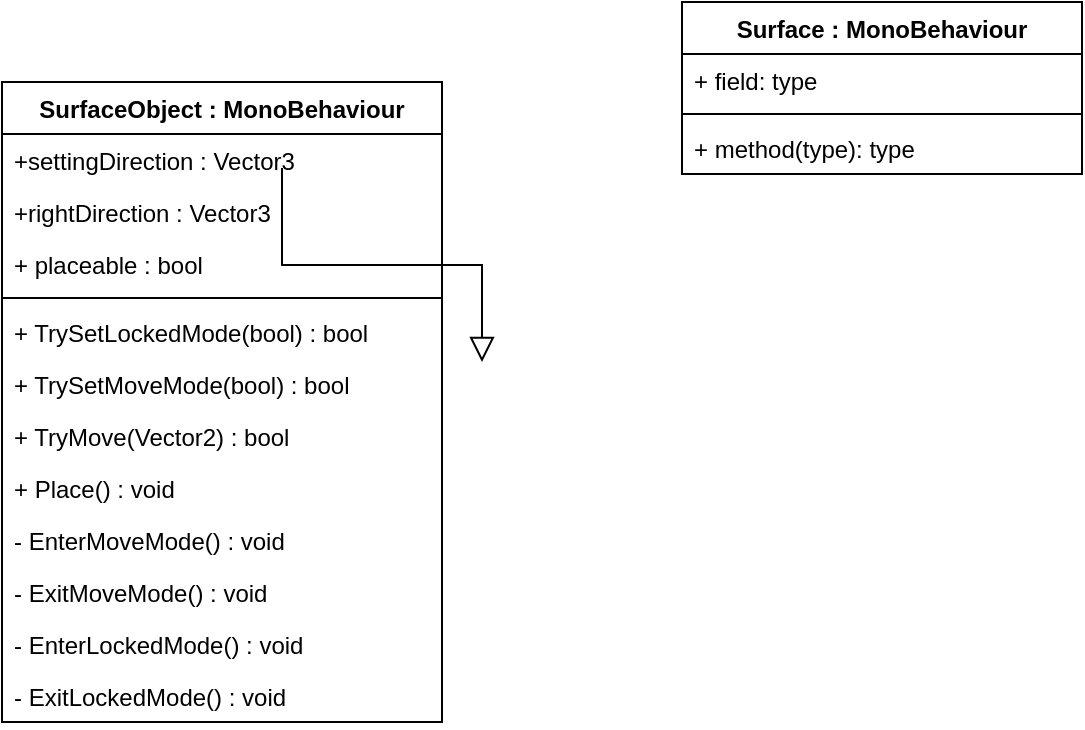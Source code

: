 <mxfile version="21.6.8" type="github">
  <diagram id="C5RBs43oDa-KdzZeNtuy" name="Page-1">
    <mxGraphModel dx="1434" dy="790" grid="1" gridSize="10" guides="1" tooltips="1" connect="1" arrows="1" fold="1" page="1" pageScale="1" pageWidth="827" pageHeight="1169" math="0" shadow="0">
      <root>
        <mxCell id="WIyWlLk6GJQsqaUBKTNV-0" />
        <mxCell id="WIyWlLk6GJQsqaUBKTNV-1" parent="WIyWlLk6GJQsqaUBKTNV-0" />
        <mxCell id="zkfFHV4jXpPFQw0GAbJ--12" value="" style="endArrow=block;endSize=10;endFill=0;shadow=0;strokeWidth=1;rounded=0;edgeStyle=elbowEdgeStyle;elbow=vertical;" parent="WIyWlLk6GJQsqaUBKTNV-1" source="zkfFHV4jXpPFQw0GAbJ--6" edge="1">
          <mxGeometry width="160" relative="1" as="geometry">
            <mxPoint x="200" y="203" as="sourcePoint" />
            <mxPoint x="300" y="300" as="targetPoint" />
          </mxGeometry>
        </mxCell>
        <mxCell id="c43BizI9tzBV7hTWC1oa-2" value="SurfaceObject : MonoBehaviour" style="swimlane;fontStyle=1;align=center;verticalAlign=top;childLayout=stackLayout;horizontal=1;startSize=26;horizontalStack=0;resizeParent=1;resizeParentMax=0;resizeLast=0;collapsible=1;marginBottom=0;whiteSpace=wrap;html=1;" vertex="1" parent="WIyWlLk6GJQsqaUBKTNV-1">
          <mxGeometry x="60" y="160" width="220" height="320" as="geometry" />
        </mxCell>
        <mxCell id="c43BizI9tzBV7hTWC1oa-3" value="+settingDirection : Vector3" style="text;strokeColor=none;fillColor=none;align=left;verticalAlign=top;spacingLeft=4;spacingRight=4;overflow=hidden;rotatable=0;points=[[0,0.5],[1,0.5]];portConstraint=eastwest;whiteSpace=wrap;html=1;" vertex="1" parent="c43BizI9tzBV7hTWC1oa-2">
          <mxGeometry y="26" width="220" height="26" as="geometry" />
        </mxCell>
        <mxCell id="c43BizI9tzBV7hTWC1oa-21" value="+rightDirection : Vector3" style="text;strokeColor=none;fillColor=none;align=left;verticalAlign=top;spacingLeft=4;spacingRight=4;overflow=hidden;rotatable=0;points=[[0,0.5],[1,0.5]];portConstraint=eastwest;whiteSpace=wrap;html=1;" vertex="1" parent="c43BizI9tzBV7hTWC1oa-2">
          <mxGeometry y="52" width="220" height="26" as="geometry" />
        </mxCell>
        <mxCell id="c43BizI9tzBV7hTWC1oa-10" value="+ placeable : bool" style="text;strokeColor=none;fillColor=none;align=left;verticalAlign=top;spacingLeft=4;spacingRight=4;overflow=hidden;rotatable=0;points=[[0,0.5],[1,0.5]];portConstraint=eastwest;whiteSpace=wrap;html=1;" vertex="1" parent="c43BizI9tzBV7hTWC1oa-2">
          <mxGeometry y="78" width="220" height="26" as="geometry" />
        </mxCell>
        <mxCell id="c43BizI9tzBV7hTWC1oa-4" value="" style="line;strokeWidth=1;fillColor=none;align=left;verticalAlign=middle;spacingTop=-1;spacingLeft=3;spacingRight=3;rotatable=0;labelPosition=right;points=[];portConstraint=eastwest;strokeColor=inherit;" vertex="1" parent="c43BizI9tzBV7hTWC1oa-2">
          <mxGeometry y="104" width="220" height="8" as="geometry" />
        </mxCell>
        <mxCell id="c43BizI9tzBV7hTWC1oa-5" value="+ TrySetLockedMode(bool) : bool" style="text;strokeColor=none;fillColor=none;align=left;verticalAlign=top;spacingLeft=4;spacingRight=4;overflow=hidden;rotatable=0;points=[[0,0.5],[1,0.5]];portConstraint=eastwest;whiteSpace=wrap;html=1;" vertex="1" parent="c43BizI9tzBV7hTWC1oa-2">
          <mxGeometry y="112" width="220" height="26" as="geometry" />
        </mxCell>
        <mxCell id="c43BizI9tzBV7hTWC1oa-9" value="+ TrySetMoveMode(bool) : bool" style="text;strokeColor=none;fillColor=none;align=left;verticalAlign=top;spacingLeft=4;spacingRight=4;overflow=hidden;rotatable=0;points=[[0,0.5],[1,0.5]];portConstraint=eastwest;whiteSpace=wrap;html=1;" vertex="1" parent="c43BizI9tzBV7hTWC1oa-2">
          <mxGeometry y="138" width="220" height="26" as="geometry" />
        </mxCell>
        <mxCell id="c43BizI9tzBV7hTWC1oa-19" value="+ TryMove(Vector2) : bool" style="text;strokeColor=none;fillColor=none;align=left;verticalAlign=top;spacingLeft=4;spacingRight=4;overflow=hidden;rotatable=0;points=[[0,0.5],[1,0.5]];portConstraint=eastwest;whiteSpace=wrap;html=1;" vertex="1" parent="c43BizI9tzBV7hTWC1oa-2">
          <mxGeometry y="164" width="220" height="26" as="geometry" />
        </mxCell>
        <mxCell id="c43BizI9tzBV7hTWC1oa-20" value="+ Place() : void" style="text;strokeColor=none;fillColor=none;align=left;verticalAlign=top;spacingLeft=4;spacingRight=4;overflow=hidden;rotatable=0;points=[[0,0.5],[1,0.5]];portConstraint=eastwest;whiteSpace=wrap;html=1;" vertex="1" parent="c43BizI9tzBV7hTWC1oa-2">
          <mxGeometry y="190" width="220" height="26" as="geometry" />
        </mxCell>
        <mxCell id="c43BizI9tzBV7hTWC1oa-15" value="- EnterMoveMode() : void" style="text;strokeColor=none;fillColor=none;align=left;verticalAlign=top;spacingLeft=4;spacingRight=4;overflow=hidden;rotatable=0;points=[[0,0.5],[1,0.5]];portConstraint=eastwest;whiteSpace=wrap;html=1;" vertex="1" parent="c43BizI9tzBV7hTWC1oa-2">
          <mxGeometry y="216" width="220" height="26" as="geometry" />
        </mxCell>
        <mxCell id="c43BizI9tzBV7hTWC1oa-16" value="- ExitMoveMode() : void" style="text;strokeColor=none;fillColor=none;align=left;verticalAlign=top;spacingLeft=4;spacingRight=4;overflow=hidden;rotatable=0;points=[[0,0.5],[1,0.5]];portConstraint=eastwest;whiteSpace=wrap;html=1;" vertex="1" parent="c43BizI9tzBV7hTWC1oa-2">
          <mxGeometry y="242" width="220" height="26" as="geometry" />
        </mxCell>
        <mxCell id="c43BizI9tzBV7hTWC1oa-17" value="- EnterLockedMode() : void" style="text;strokeColor=none;fillColor=none;align=left;verticalAlign=top;spacingLeft=4;spacingRight=4;overflow=hidden;rotatable=0;points=[[0,0.5],[1,0.5]];portConstraint=eastwest;whiteSpace=wrap;html=1;" vertex="1" parent="c43BizI9tzBV7hTWC1oa-2">
          <mxGeometry y="268" width="220" height="26" as="geometry" />
        </mxCell>
        <mxCell id="c43BizI9tzBV7hTWC1oa-18" value="- ExitLockedMode() : void" style="text;strokeColor=none;fillColor=none;align=left;verticalAlign=top;spacingLeft=4;spacingRight=4;overflow=hidden;rotatable=0;points=[[0,0.5],[1,0.5]];portConstraint=eastwest;whiteSpace=wrap;html=1;" vertex="1" parent="c43BizI9tzBV7hTWC1oa-2">
          <mxGeometry y="294" width="220" height="26" as="geometry" />
        </mxCell>
        <mxCell id="c43BizI9tzBV7hTWC1oa-11" value="Surface : MonoBehaviour" style="swimlane;fontStyle=1;align=center;verticalAlign=top;childLayout=stackLayout;horizontal=1;startSize=26;horizontalStack=0;resizeParent=1;resizeParentMax=0;resizeLast=0;collapsible=1;marginBottom=0;whiteSpace=wrap;html=1;" vertex="1" parent="WIyWlLk6GJQsqaUBKTNV-1">
          <mxGeometry x="400" y="120" width="200" height="86" as="geometry" />
        </mxCell>
        <mxCell id="c43BizI9tzBV7hTWC1oa-12" value="+ field: type" style="text;strokeColor=none;fillColor=none;align=left;verticalAlign=top;spacingLeft=4;spacingRight=4;overflow=hidden;rotatable=0;points=[[0,0.5],[1,0.5]];portConstraint=eastwest;whiteSpace=wrap;html=1;" vertex="1" parent="c43BizI9tzBV7hTWC1oa-11">
          <mxGeometry y="26" width="200" height="26" as="geometry" />
        </mxCell>
        <mxCell id="c43BizI9tzBV7hTWC1oa-13" value="" style="line;strokeWidth=1;fillColor=none;align=left;verticalAlign=middle;spacingTop=-1;spacingLeft=3;spacingRight=3;rotatable=0;labelPosition=right;points=[];portConstraint=eastwest;strokeColor=inherit;" vertex="1" parent="c43BizI9tzBV7hTWC1oa-11">
          <mxGeometry y="52" width="200" height="8" as="geometry" />
        </mxCell>
        <mxCell id="c43BizI9tzBV7hTWC1oa-14" value="+ method(type): type" style="text;strokeColor=none;fillColor=none;align=left;verticalAlign=top;spacingLeft=4;spacingRight=4;overflow=hidden;rotatable=0;points=[[0,0.5],[1,0.5]];portConstraint=eastwest;whiteSpace=wrap;html=1;" vertex="1" parent="c43BizI9tzBV7hTWC1oa-11">
          <mxGeometry y="60" width="200" height="26" as="geometry" />
        </mxCell>
      </root>
    </mxGraphModel>
  </diagram>
</mxfile>
